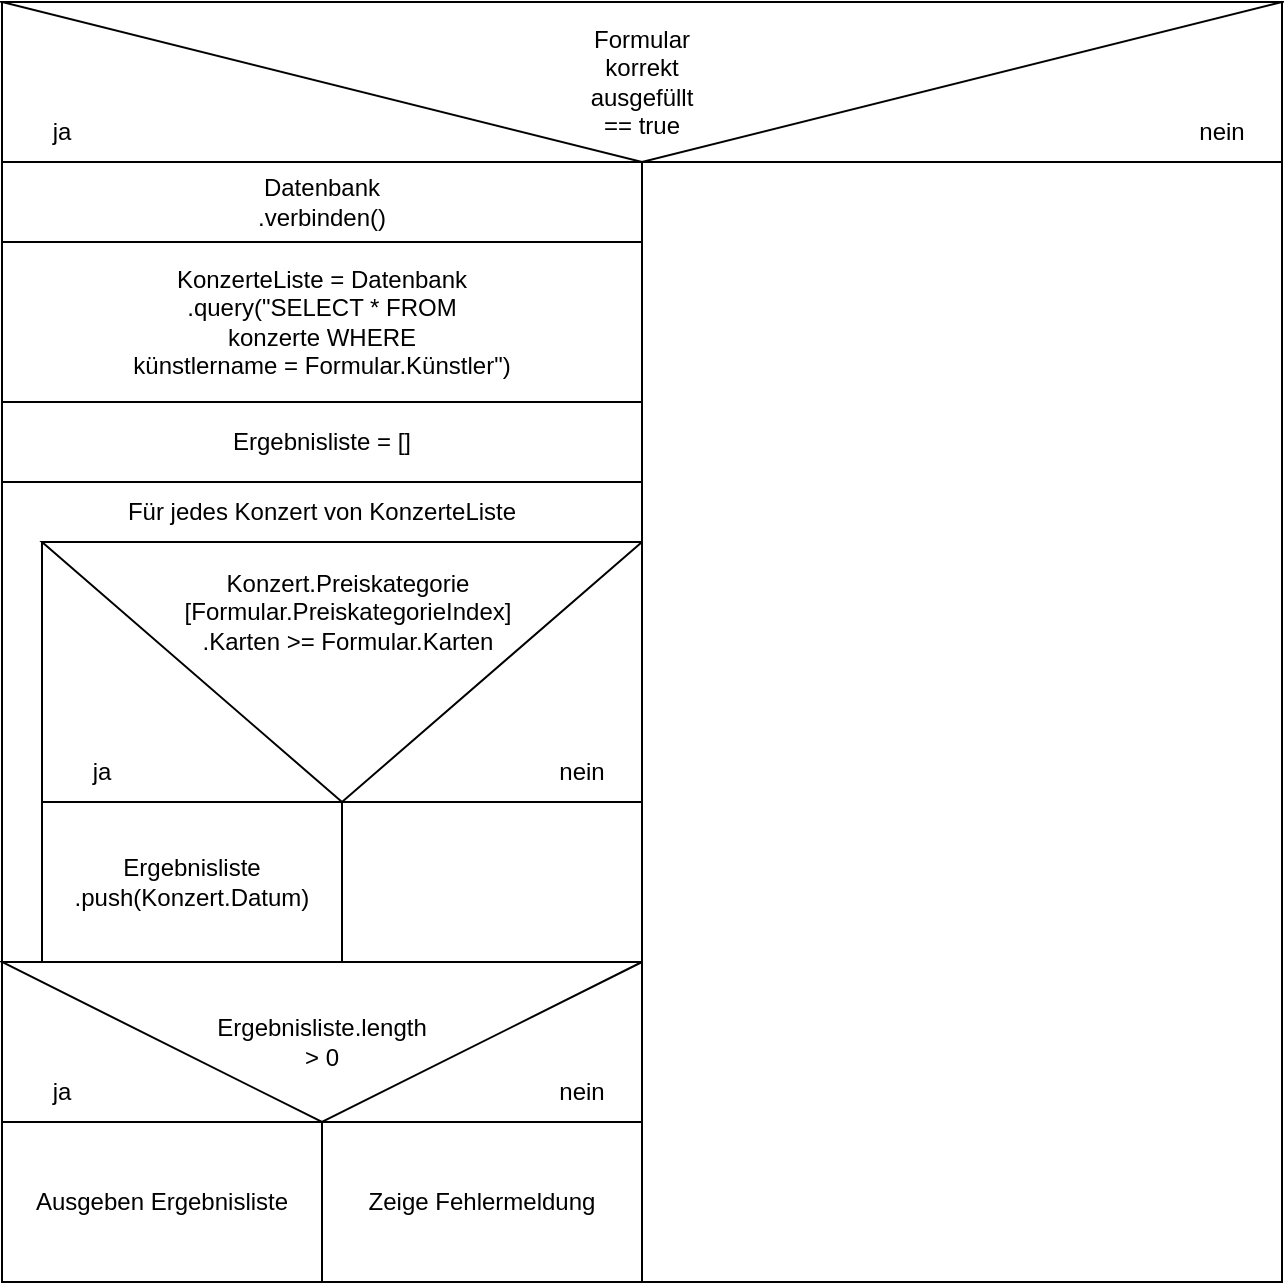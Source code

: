 <mxfile version="26.2.13">
  <diagram name="Page-1" id="xXtlHUL__Hw9KdMi2hR5">
    <mxGraphModel dx="1187" dy="649" grid="1" gridSize="10" guides="1" tooltips="1" connect="1" arrows="1" fold="1" page="1" pageScale="1" pageWidth="850" pageHeight="1100" math="0" shadow="0">
      <root>
        <mxCell id="0" />
        <mxCell id="1" parent="0" />
        <mxCell id="JhOjErQu7-ZWLcD45Sau-2" value="" style="rounded=0;whiteSpace=wrap;html=1;" vertex="1" parent="1">
          <mxGeometry x="80" y="40" width="640" height="80" as="geometry" />
        </mxCell>
        <mxCell id="JhOjErQu7-ZWLcD45Sau-3" value="" style="verticalLabelPosition=bottom;verticalAlign=top;html=1;shape=mxgraph.basic.acute_triangle;dx=0.5;rotation=-180;" vertex="1" parent="1">
          <mxGeometry x="80" y="40" width="640" height="80" as="geometry" />
        </mxCell>
        <mxCell id="JhOjErQu7-ZWLcD45Sau-4" value="Formular korrekt ausgefüllt == true" style="text;html=1;align=center;verticalAlign=middle;whiteSpace=wrap;rounded=0;" vertex="1" parent="1">
          <mxGeometry x="370" y="65" width="60" height="30" as="geometry" />
        </mxCell>
        <mxCell id="JhOjErQu7-ZWLcD45Sau-5" value="&lt;div&gt;ja&lt;/div&gt;" style="text;html=1;align=center;verticalAlign=middle;whiteSpace=wrap;rounded=0;" vertex="1" parent="1">
          <mxGeometry x="80" y="90" width="60" height="30" as="geometry" />
        </mxCell>
        <mxCell id="JhOjErQu7-ZWLcD45Sau-6" value="nein" style="text;html=1;align=center;verticalAlign=middle;whiteSpace=wrap;rounded=0;" vertex="1" parent="1">
          <mxGeometry x="660" y="90" width="60" height="30" as="geometry" />
        </mxCell>
        <mxCell id="JhOjErQu7-ZWLcD45Sau-9" value="&lt;div&gt;Datenbank&lt;/div&gt;&lt;div&gt;.verbinden()&lt;/div&gt;" style="rounded=0;whiteSpace=wrap;html=1;" vertex="1" parent="1">
          <mxGeometry x="80" y="120" width="320" height="40" as="geometry" />
        </mxCell>
        <mxCell id="JhOjErQu7-ZWLcD45Sau-11" value="&lt;div&gt;KonzerteListe = Datenbank&lt;/div&gt;&lt;div&gt;.query(&quot;SELECT * FROM&lt;/div&gt;&lt;div&gt;konzerte WHERE&lt;/div&gt;&lt;div&gt;künstlername = Formular.Künstler&quot;)&lt;/div&gt;" style="rounded=0;whiteSpace=wrap;html=1;" vertex="1" parent="1">
          <mxGeometry x="80" y="160" width="320" height="80" as="geometry" />
        </mxCell>
        <mxCell id="JhOjErQu7-ZWLcD45Sau-12" value="" style="verticalLabelPosition=bottom;verticalAlign=top;html=1;shape=mxgraph.basic.rect;fillColor2=none;strokeWidth=1;size=20;indent=5;" vertex="1" parent="1">
          <mxGeometry x="80" y="280" width="320" height="240" as="geometry" />
        </mxCell>
        <mxCell id="JhOjErQu7-ZWLcD45Sau-13" value="Für jedes Konzert von KonzerteListe" style="text;html=1;align=center;verticalAlign=middle;whiteSpace=wrap;rounded=0;" vertex="1" parent="1">
          <mxGeometry x="80" y="280" width="320" height="30" as="geometry" />
        </mxCell>
        <mxCell id="JhOjErQu7-ZWLcD45Sau-14" value="" style="rounded=0;whiteSpace=wrap;html=1;" vertex="1" parent="1">
          <mxGeometry x="100" y="310" width="300" height="130" as="geometry" />
        </mxCell>
        <mxCell id="JhOjErQu7-ZWLcD45Sau-15" value="Ergebnisliste = []" style="rounded=0;whiteSpace=wrap;html=1;" vertex="1" parent="1">
          <mxGeometry x="80" y="240" width="320" height="40" as="geometry" />
        </mxCell>
        <mxCell id="JhOjErQu7-ZWLcD45Sau-19" value="" style="verticalLabelPosition=bottom;verticalAlign=top;html=1;shape=mxgraph.basic.acute_triangle;dx=0.5;rotation=-180;" vertex="1" parent="1">
          <mxGeometry x="100" y="310" width="300" height="130" as="geometry" />
        </mxCell>
        <mxCell id="JhOjErQu7-ZWLcD45Sau-17" value="&lt;div&gt;Konzert.Preiskategorie&lt;/div&gt;&lt;div&gt;[Formular.PreiskategorieIndex]&lt;/div&gt;&lt;div&gt;.Karten &amp;gt;= Formular.Karten&lt;/div&gt;" style="text;html=1;align=center;verticalAlign=middle;whiteSpace=wrap;rounded=0;" vertex="1" parent="1">
          <mxGeometry x="222.5" y="330" width="60" height="30" as="geometry" />
        </mxCell>
        <mxCell id="JhOjErQu7-ZWLcD45Sau-20" value="&lt;div&gt;ja&lt;/div&gt;" style="text;html=1;align=center;verticalAlign=middle;whiteSpace=wrap;rounded=0;" vertex="1" parent="1">
          <mxGeometry x="100" y="410" width="60" height="30" as="geometry" />
        </mxCell>
        <mxCell id="JhOjErQu7-ZWLcD45Sau-21" value="nein" style="text;html=1;align=center;verticalAlign=middle;whiteSpace=wrap;rounded=0;" vertex="1" parent="1">
          <mxGeometry x="340" y="410" width="60" height="30" as="geometry" />
        </mxCell>
        <mxCell id="JhOjErQu7-ZWLcD45Sau-22" value="&lt;div&gt;Ergebnisliste&lt;/div&gt;&lt;div&gt;.push(Konzert.Datum)&lt;/div&gt;" style="rounded=0;whiteSpace=wrap;html=1;" vertex="1" parent="1">
          <mxGeometry x="100" y="440" width="150" height="80" as="geometry" />
        </mxCell>
        <mxCell id="JhOjErQu7-ZWLcD45Sau-23" value="" style="rounded=0;whiteSpace=wrap;html=1;" vertex="1" parent="1">
          <mxGeometry x="250" y="440" width="150" height="80" as="geometry" />
        </mxCell>
        <mxCell id="JhOjErQu7-ZWLcD45Sau-24" value="" style="rounded=0;whiteSpace=wrap;html=1;" vertex="1" parent="1">
          <mxGeometry x="80" y="520" width="320" height="80" as="geometry" />
        </mxCell>
        <mxCell id="JhOjErQu7-ZWLcD45Sau-25" value="" style="verticalLabelPosition=bottom;verticalAlign=top;html=1;shape=mxgraph.basic.acute_triangle;dx=0.5;rotation=-180;" vertex="1" parent="1">
          <mxGeometry x="80" y="520" width="320" height="80" as="geometry" />
        </mxCell>
        <mxCell id="JhOjErQu7-ZWLcD45Sau-26" value="&lt;div&gt;Ergebnisliste.length&lt;/div&gt;&lt;div&gt;&amp;gt; 0&lt;/div&gt;" style="text;html=1;align=center;verticalAlign=middle;whiteSpace=wrap;rounded=0;" vertex="1" parent="1">
          <mxGeometry x="210" y="545" width="60" height="30" as="geometry" />
        </mxCell>
        <mxCell id="JhOjErQu7-ZWLcD45Sau-27" value="&lt;div&gt;ja&lt;/div&gt;" style="text;html=1;align=center;verticalAlign=middle;whiteSpace=wrap;rounded=0;" vertex="1" parent="1">
          <mxGeometry x="80" y="570" width="60" height="30" as="geometry" />
        </mxCell>
        <mxCell id="JhOjErQu7-ZWLcD45Sau-28" value="nein" style="text;html=1;align=center;verticalAlign=middle;whiteSpace=wrap;rounded=0;" vertex="1" parent="1">
          <mxGeometry x="340" y="570" width="60" height="30" as="geometry" />
        </mxCell>
        <mxCell id="JhOjErQu7-ZWLcD45Sau-29" value="Ausgeben Ergebnisliste" style="rounded=0;whiteSpace=wrap;html=1;" vertex="1" parent="1">
          <mxGeometry x="80" y="600" width="160" height="80" as="geometry" />
        </mxCell>
        <mxCell id="JhOjErQu7-ZWLcD45Sau-30" value="Zeige Fehlermeldung" style="rounded=0;whiteSpace=wrap;html=1;" vertex="1" parent="1">
          <mxGeometry x="240" y="600" width="160" height="80" as="geometry" />
        </mxCell>
        <mxCell id="JhOjErQu7-ZWLcD45Sau-31" value="" style="rounded=0;whiteSpace=wrap;html=1;" vertex="1" parent="1">
          <mxGeometry x="400" y="120" width="320" height="560" as="geometry" />
        </mxCell>
      </root>
    </mxGraphModel>
  </diagram>
</mxfile>
